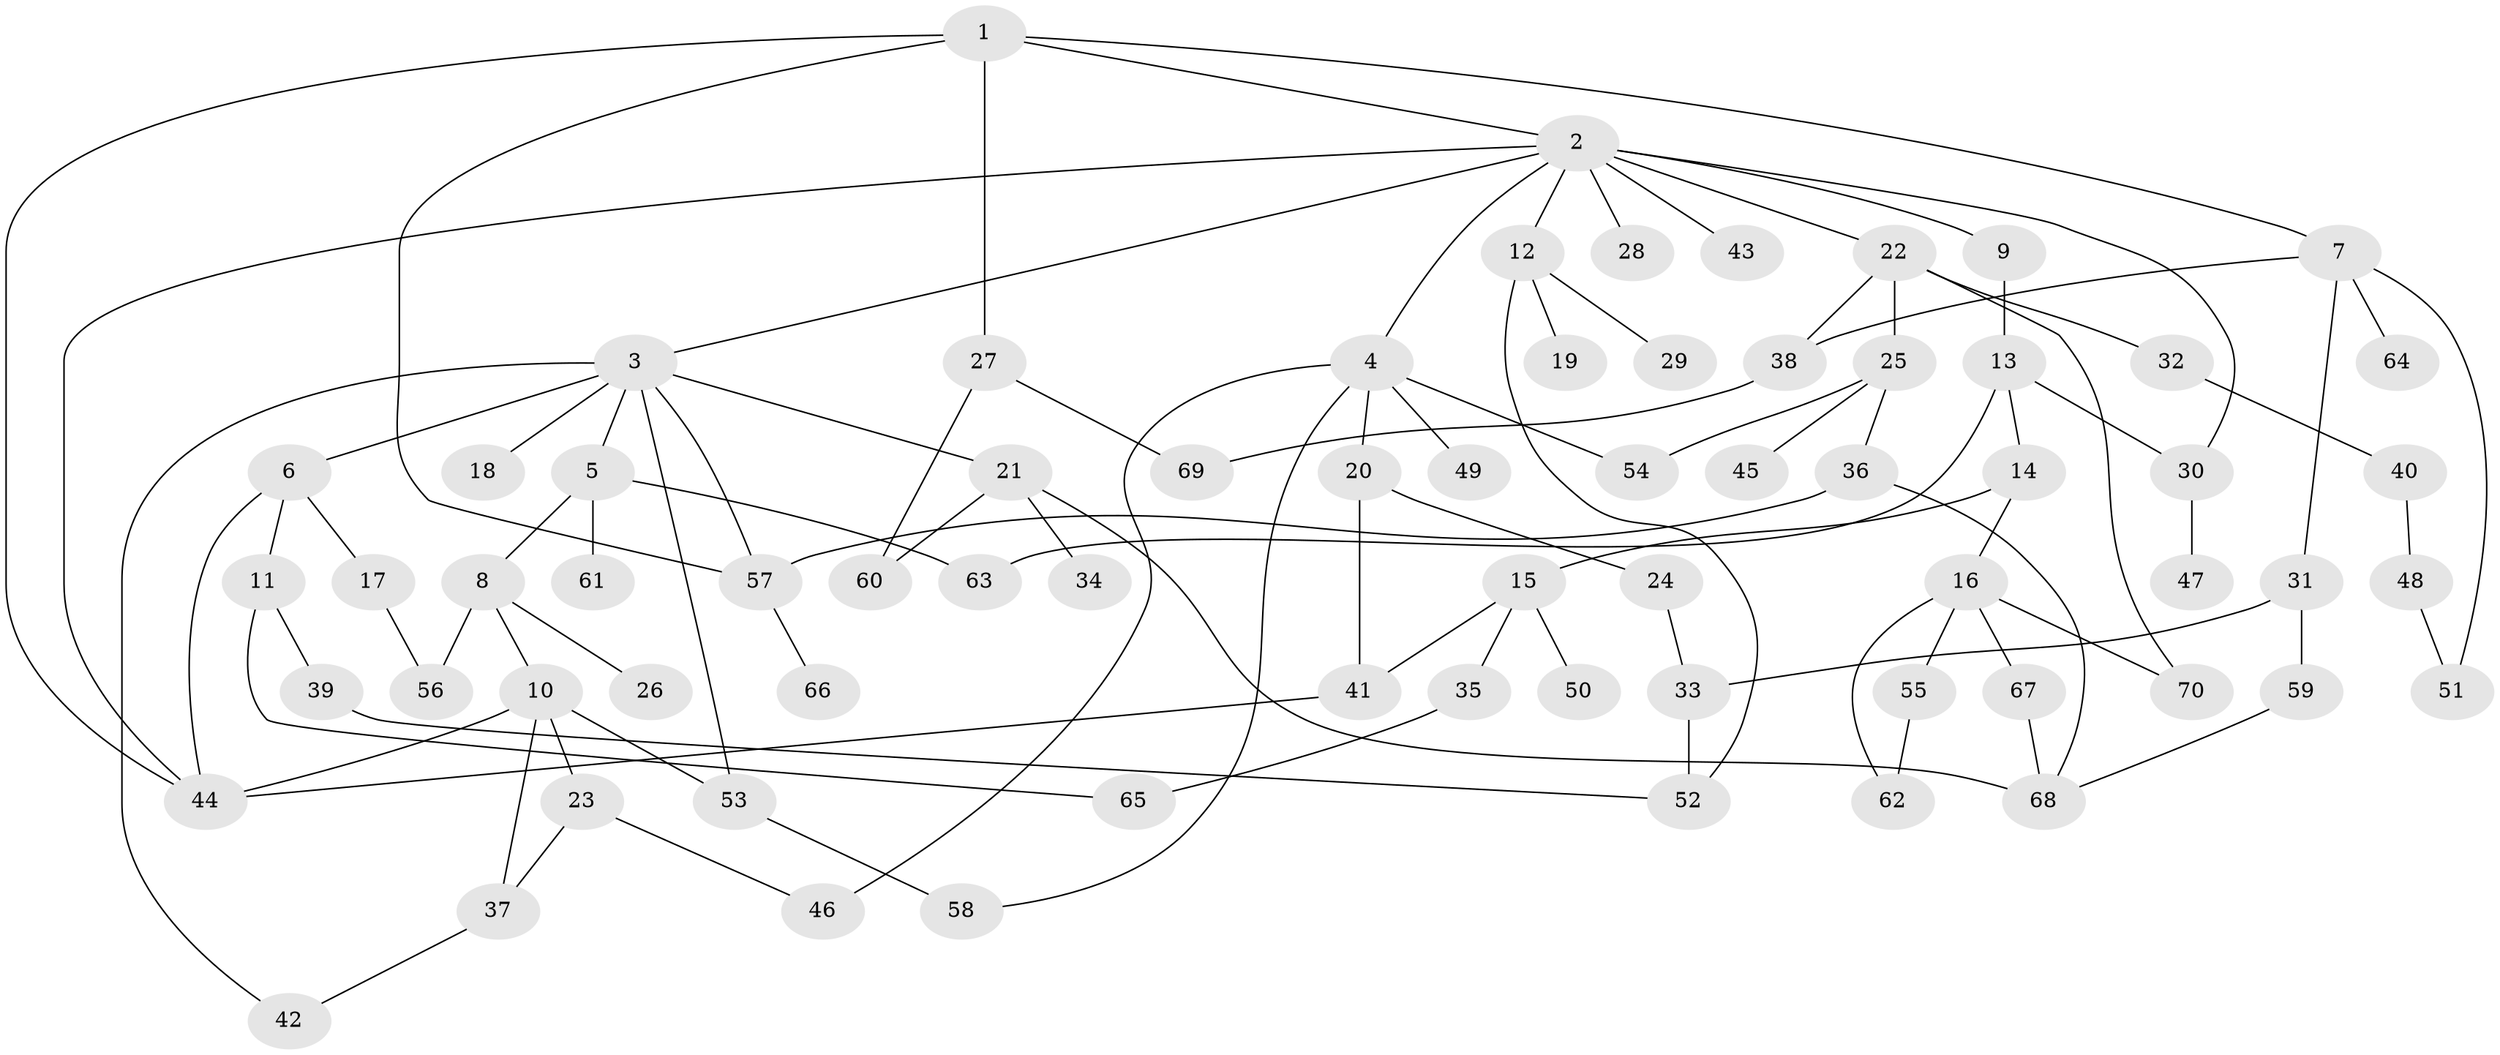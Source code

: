 // coarse degree distribution, {5: 0.13636363636363635, 11: 0.022727272727272728, 10: 0.022727272727272728, 4: 0.11363636363636363, 6: 0.045454545454545456, 2: 0.22727272727272727, 3: 0.22727272727272727, 1: 0.20454545454545456}
// Generated by graph-tools (version 1.1) at 2025/41/03/06/25 10:41:29]
// undirected, 70 vertices, 98 edges
graph export_dot {
graph [start="1"]
  node [color=gray90,style=filled];
  1;
  2;
  3;
  4;
  5;
  6;
  7;
  8;
  9;
  10;
  11;
  12;
  13;
  14;
  15;
  16;
  17;
  18;
  19;
  20;
  21;
  22;
  23;
  24;
  25;
  26;
  27;
  28;
  29;
  30;
  31;
  32;
  33;
  34;
  35;
  36;
  37;
  38;
  39;
  40;
  41;
  42;
  43;
  44;
  45;
  46;
  47;
  48;
  49;
  50;
  51;
  52;
  53;
  54;
  55;
  56;
  57;
  58;
  59;
  60;
  61;
  62;
  63;
  64;
  65;
  66;
  67;
  68;
  69;
  70;
  1 -- 2;
  1 -- 7;
  1 -- 27;
  1 -- 57;
  1 -- 44;
  2 -- 3;
  2 -- 4;
  2 -- 9;
  2 -- 12;
  2 -- 22;
  2 -- 28;
  2 -- 30;
  2 -- 43;
  2 -- 44;
  3 -- 5;
  3 -- 6;
  3 -- 18;
  3 -- 21;
  3 -- 42;
  3 -- 57;
  3 -- 53;
  4 -- 20;
  4 -- 46;
  4 -- 49;
  4 -- 54;
  4 -- 58;
  5 -- 8;
  5 -- 61;
  5 -- 63;
  6 -- 11;
  6 -- 17;
  6 -- 44;
  7 -- 31;
  7 -- 38;
  7 -- 51;
  7 -- 64;
  8 -- 10;
  8 -- 26;
  8 -- 56;
  9 -- 13;
  10 -- 23;
  10 -- 37;
  10 -- 53;
  10 -- 44;
  11 -- 39;
  11 -- 65;
  12 -- 19;
  12 -- 29;
  12 -- 52;
  13 -- 14;
  13 -- 30;
  13 -- 63;
  14 -- 15;
  14 -- 16;
  15 -- 35;
  15 -- 50;
  15 -- 41;
  16 -- 55;
  16 -- 67;
  16 -- 70;
  16 -- 62;
  17 -- 56;
  20 -- 24;
  20 -- 41;
  21 -- 34;
  21 -- 60;
  21 -- 68;
  22 -- 25;
  22 -- 32;
  22 -- 70;
  22 -- 38;
  23 -- 46;
  23 -- 37;
  24 -- 33;
  25 -- 36;
  25 -- 45;
  25 -- 54;
  27 -- 69;
  27 -- 60;
  30 -- 47;
  31 -- 59;
  31 -- 33;
  32 -- 40;
  33 -- 52;
  35 -- 65;
  36 -- 57;
  36 -- 68;
  37 -- 42;
  38 -- 69;
  39 -- 52;
  40 -- 48;
  41 -- 44;
  48 -- 51;
  53 -- 58;
  55 -- 62;
  57 -- 66;
  59 -- 68;
  67 -- 68;
}
